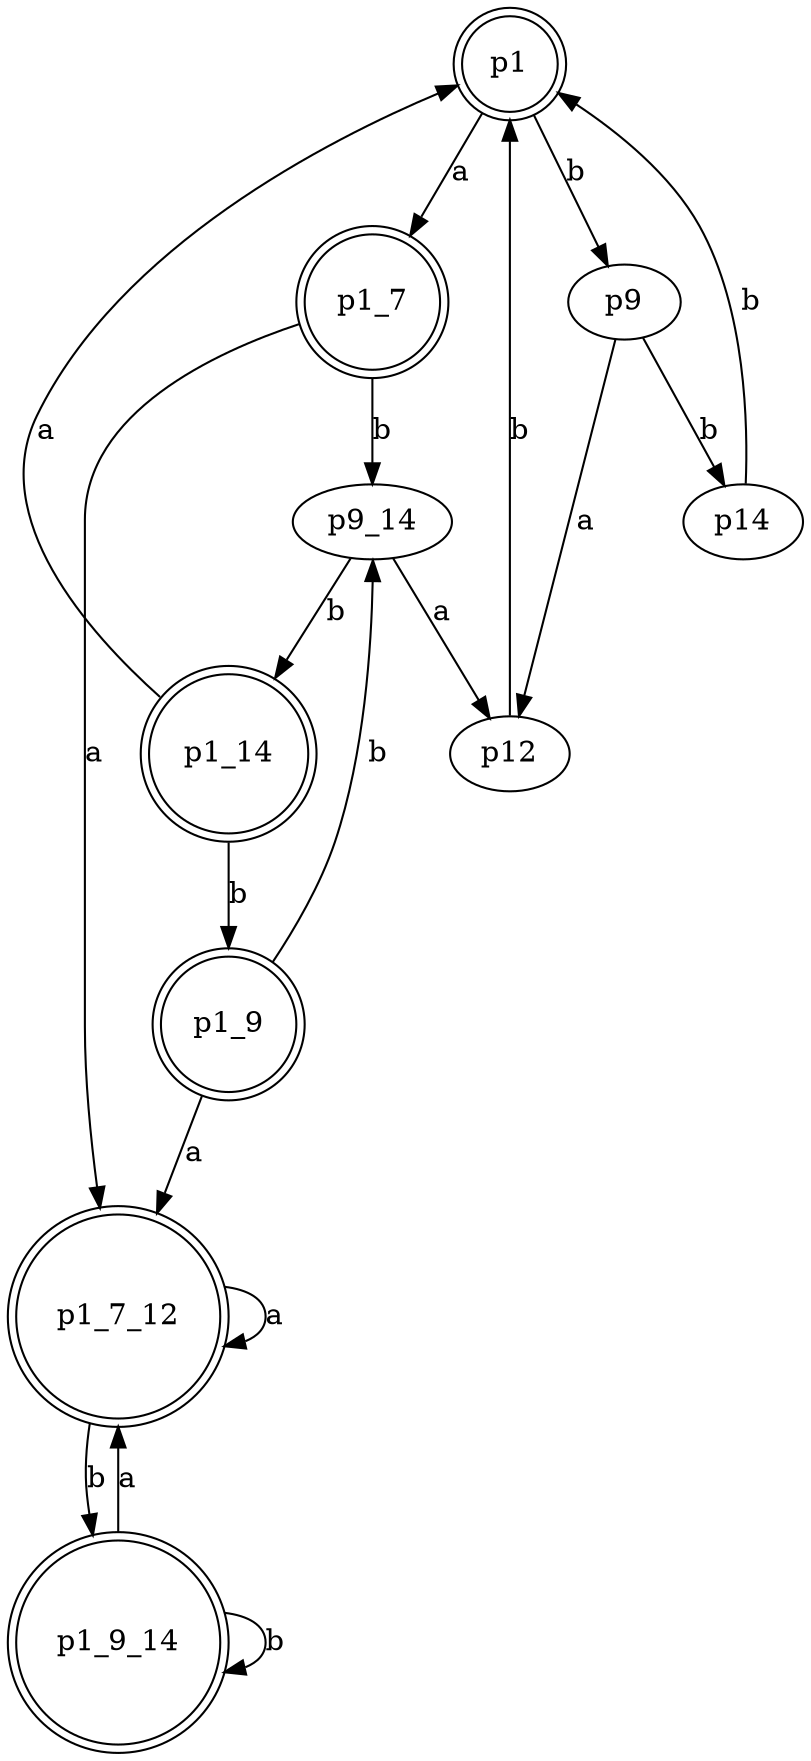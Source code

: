 digraph G 
{
    n1 [label = p1, shape = doublecircle]
    n1_7 [label = p1_7, shape = doublecircle]
    n1_9 [label = p1_9, shape = doublecircle]
    n1_14 [label = p1_14, shape = doublecircle]
    n1_7_12 [label = p1_7_12, shape = doublecircle]
    n1_9_14 [label = p1_9_14, shape = doublecircle]
    n9 [label = p9]
    n9_14 [label = p9_14]
    n12 [label = p12]
    n14 [label = p14]
	
    n1 -> n1_7 [label = "a"]
    n1 -> n9 [label = "b"]
    
    n1_7 -> n1_7_12 [label = "a"]
    n1_7 -> n9_14 [label = "b"]
    
    n9 -> n12 [label = "a"]
    n9 -> n14 [label = "b"]
    
    n1_7_12 -> n1_7_12 [label = "a"]
    n1_7_12 -> n1_9_14 [label = "b"]
    
    n9_14 -> n12 [label = "a"]
    n9_14 -> n1_14 [label = "b"]
    
    n12 -> n1 [label = "b"]
    
    n14 -> n1 [label = "b"]
    
    n1_9_14 -> n1_7_12 [label = "a"]
    n1_9_14 -> n1_9_14 [label = "b"]
    
    n1_14 -> n1 [label = "a"]
    n1_14 -> n1_9 [label = "b"]
    
    n1_9 -> n1_7_12 [label = "a"]
    n1_9 -> n9_14 [label = "b"]
}

